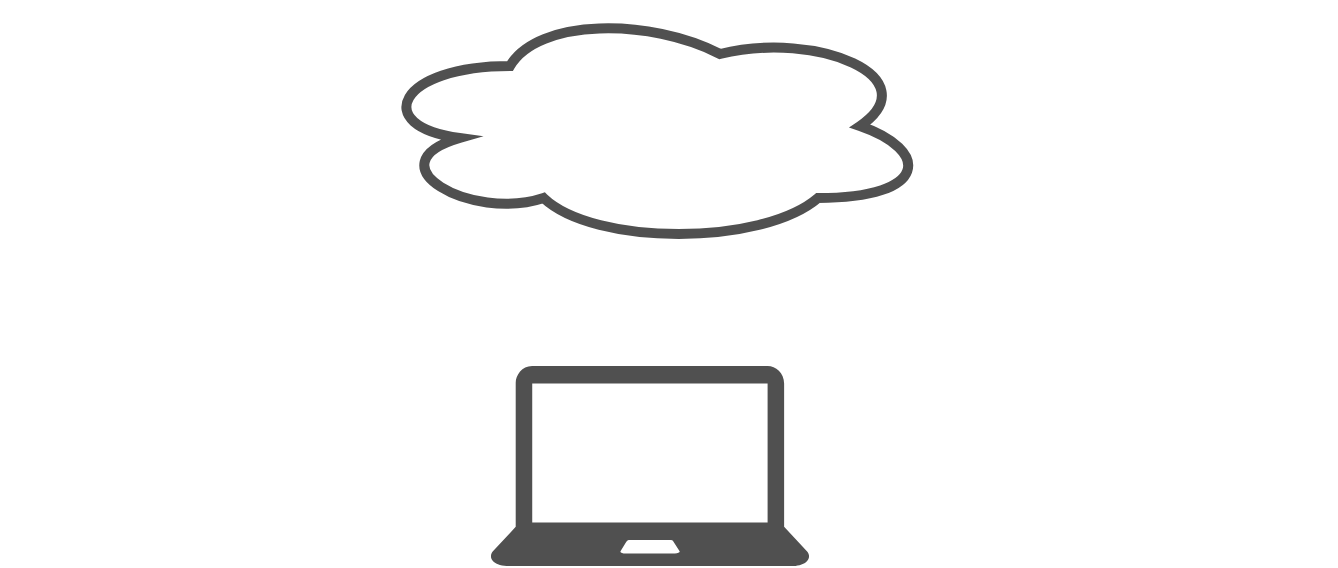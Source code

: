 <mxfile version="12.7.9" type="device"><diagram id="GHYLHwY8BSgTPER56P1F" name="Page-1"><mxGraphModel dx="782" dy="487" grid="1" gridSize="10" guides="1" tooltips="1" connect="1" arrows="1" fold="1" page="1" pageScale="1" pageWidth="850" pageHeight="1100" math="0" shadow="0"><root><mxCell id="0"/><mxCell id="1" parent="0"/><mxCell id="_qqhNWMH39sFg1c0Vunq-2" value="" style="ellipse;shape=cloud;whiteSpace=wrap;html=1;strokeWidth=5;strokeColor=#505050;" vertex="1" parent="1"><mxGeometry x="225" y="150" width="280" height="120" as="geometry"/></mxCell><mxCell id="_qqhNWMH39sFg1c0Vunq-3" value="" style="pointerEvents=1;shadow=0;dashed=0;html=1;strokeColor=none;fillColor=#505050;labelPosition=center;verticalLabelPosition=bottom;verticalAlign=top;outlineConnect=0;align=center;shape=mxgraph.office.devices.laptop;" vertex="1" parent="1"><mxGeometry x="285" y="330" width="160" height="100" as="geometry"/></mxCell><mxCell id="_qqhNWMH39sFg1c0Vunq-15" value="" style="shape=image;html=1;verticalAlign=top;verticalLabelPosition=bottom;labelBackgroundColor=#ffffff;imageAspect=0;aspect=fixed;image=https://cdn1.iconfinder.com/data/icons/ui-navigation-1/152/alert-128.png" vertex="1" parent="1"><mxGeometry x="640" y="240" width="68" height="68" as="geometry"/></mxCell><mxCell id="_qqhNWMH39sFg1c0Vunq-7" value="" style="shape=image;html=1;verticalAlign=top;verticalLabelPosition=bottom;labelBackgroundColor=#ffffff;imageAspect=0;aspect=fixed;image=https://cdn2.iconfinder.com/data/icons/greenline/512/check-128.png" vertex="1" parent="1"><mxGeometry x="40" y="262" width="68" height="68" as="geometry"/></mxCell></root></mxGraphModel></diagram></mxfile>